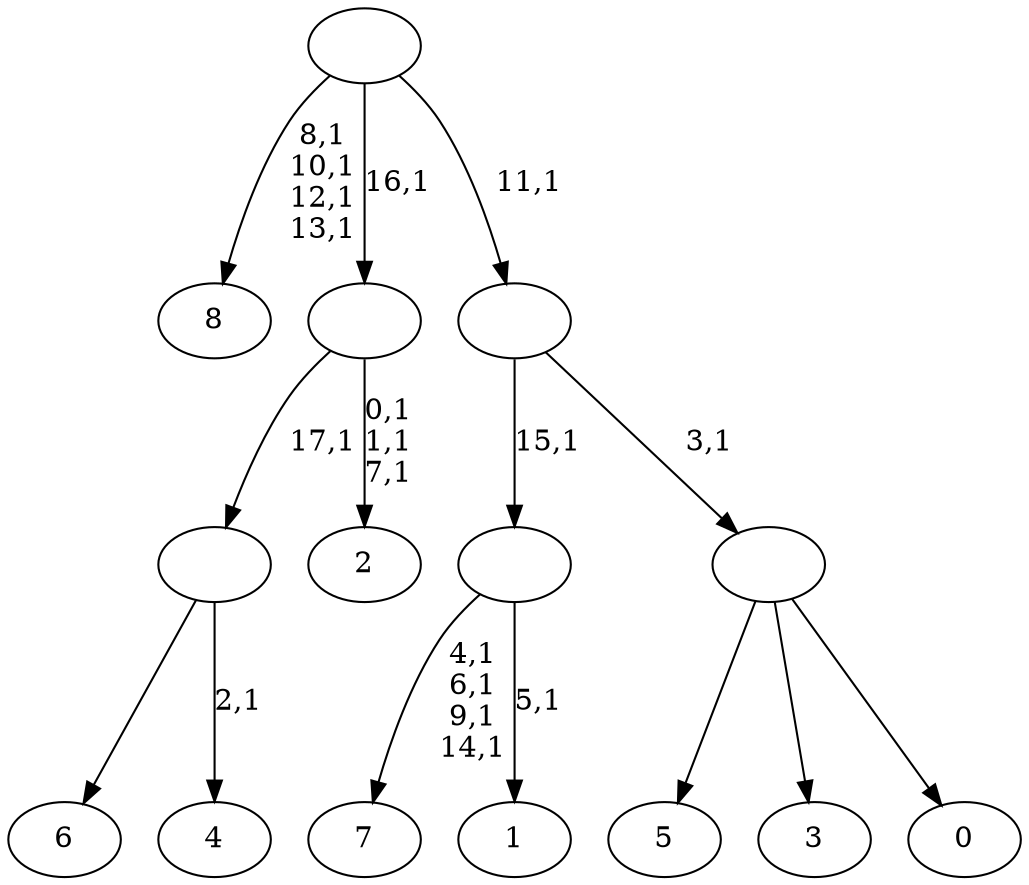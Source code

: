 digraph T {
	27 [label="8"]
	22 [label="7"]
	17 [label="6"]
	16 [label="5"]
	15 [label="4"]
	13 [label=""]
	12 [label="3"]
	11 [label="2"]
	7 [label=""]
	6 [label="1"]
	4 [label=""]
	3 [label="0"]
	2 [label=""]
	1 [label=""]
	0 [label=""]
	13 -> 15 [label="2,1"]
	13 -> 17 [label=""]
	7 -> 11 [label="0,1\n1,1\n7,1"]
	7 -> 13 [label="17,1"]
	4 -> 6 [label="5,1"]
	4 -> 22 [label="4,1\n6,1\n9,1\n14,1"]
	2 -> 16 [label=""]
	2 -> 12 [label=""]
	2 -> 3 [label=""]
	1 -> 4 [label="15,1"]
	1 -> 2 [label="3,1"]
	0 -> 27 [label="8,1\n10,1\n12,1\n13,1"]
	0 -> 7 [label="16,1"]
	0 -> 1 [label="11,1"]
}
